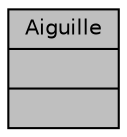digraph "Aiguille"
{
 // INTERACTIVE_SVG=YES
 // LATEX_PDF_SIZE
  edge [fontname="Helvetica",fontsize="10",labelfontname="Helvetica",labelfontsize="10"];
  node [fontname="Helvetica",fontsize="10",shape=record];
  Node1 [label="{Aiguille\n||}",height=0.2,width=0.4,color="black", fillcolor="grey75", style="filled", fontcolor="black",tooltip="Classe qui gère l'aiguille."];
}
